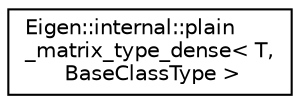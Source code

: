 digraph "Graphical Class Hierarchy"
{
  edge [fontname="Helvetica",fontsize="10",labelfontname="Helvetica",labelfontsize="10"];
  node [fontname="Helvetica",fontsize="10",shape=record];
  rankdir="LR";
  Node1 [label="Eigen::internal::plain\l_matrix_type_dense\< T,\l BaseClassType \>",height=0.2,width=0.4,color="black", fillcolor="white", style="filled",URL="$struct_eigen_1_1internal_1_1plain__matrix__type__dense.html"];
}
